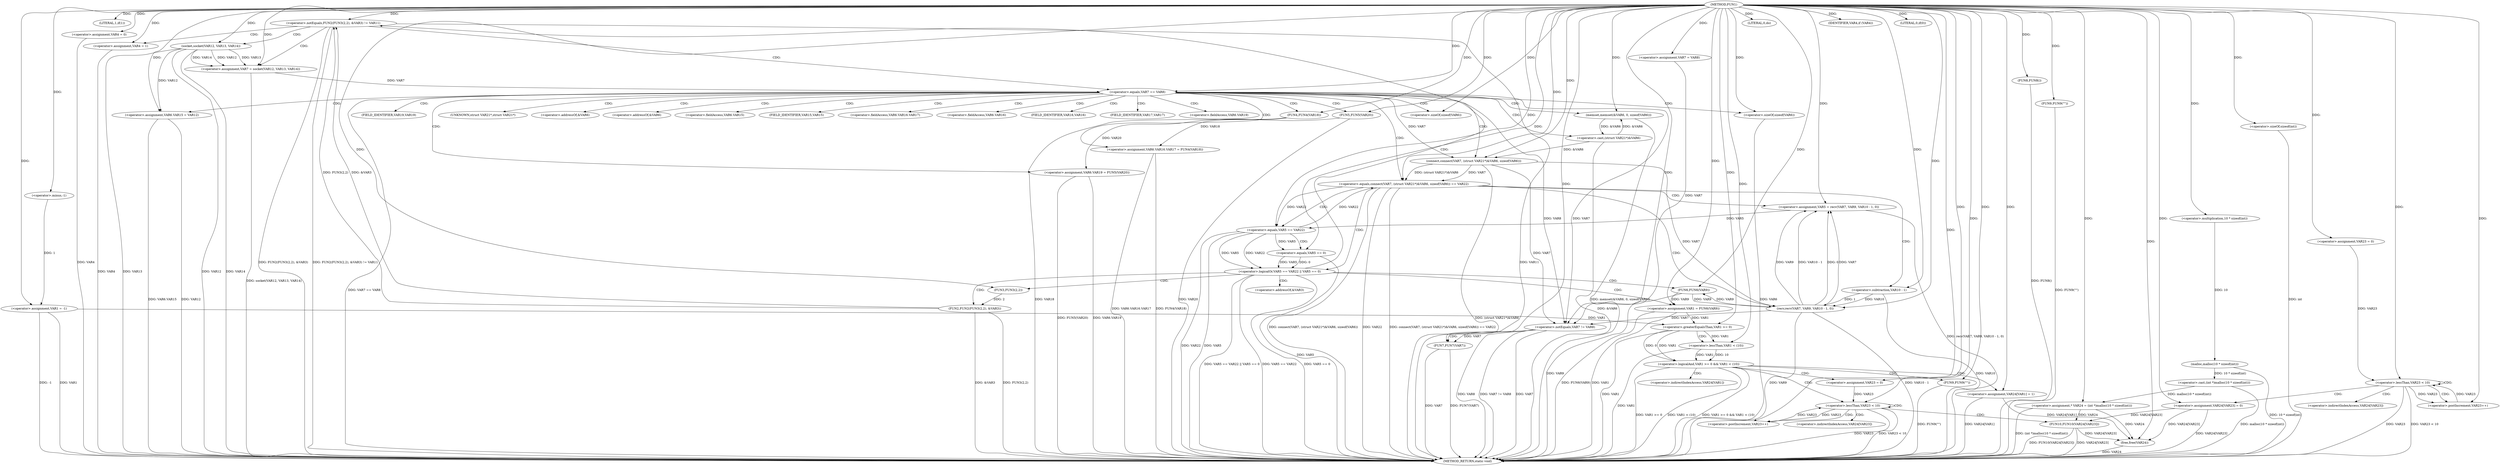 digraph FUN1 {  
"1000100" [label = "(METHOD,FUN1)" ]
"1000292" [label = "(METHOD_RETURN,static void)" ]
"1000103" [label = "(<operator>.assignment,VAR1 = -1)" ]
"1000105" [label = "(<operator>.minus,-1)" ]
"1000108" [label = "(LITERAL,1,if(1))" ]
"1000113" [label = "(<operator>.assignment,VAR4 = 0)" ]
"1000119" [label = "(<operator>.assignment,VAR7 = VAR8)" ]
"1000126" [label = "(<operator>.notEquals,FUN2(FUN3(2,2), &VAR3) != VAR11)" ]
"1000127" [label = "(FUN2,FUN2(FUN3(2,2), &VAR3))" ]
"1000128" [label = "(FUN3,FUN3(2,2))" ]
"1000136" [label = "(<operator>.assignment,VAR4 = 1)" ]
"1000139" [label = "(<operator>.assignment,VAR7 = socket(VAR12, VAR13, VAR14))" ]
"1000141" [label = "(socket,socket(VAR12, VAR13, VAR14))" ]
"1000146" [label = "(<operator>.equals,VAR7 == VAR8)" ]
"1000151" [label = "(memset,memset(&VAR6, 0, sizeof(VAR6)))" ]
"1000155" [label = "(<operator>.sizeOf,sizeof(VAR6))" ]
"1000157" [label = "(<operator>.assignment,VAR6.VAR15 = VAR12)" ]
"1000162" [label = "(<operator>.assignment,VAR6.VAR16.VAR17 = FUN4(VAR18))" ]
"1000168" [label = "(FUN4,FUN4(VAR18))" ]
"1000170" [label = "(<operator>.assignment,VAR6.VAR19 = FUN5(VAR20))" ]
"1000174" [label = "(FUN5,FUN5(VAR20))" ]
"1000177" [label = "(<operator>.equals,connect(VAR7, (struct VAR21*)&VAR6, sizeof(VAR6)) == VAR22)" ]
"1000178" [label = "(connect,connect(VAR7, (struct VAR21*)&VAR6, sizeof(VAR6)))" ]
"1000180" [label = "(<operator>.cast,(struct VAR21*)&VAR6)" ]
"1000184" [label = "(<operator>.sizeOf,sizeof(VAR6))" ]
"1000189" [label = "(<operator>.assignment,VAR5 = recv(VAR7, VAR9, VAR10 - 1, 0))" ]
"1000191" [label = "(recv,recv(VAR7, VAR9, VAR10 - 1, 0))" ]
"1000194" [label = "(<operator>.subtraction,VAR10 - 1)" ]
"1000199" [label = "(<operator>.logicalOr,VAR5 == VAR22 || VAR5 == 0)" ]
"1000200" [label = "(<operator>.equals,VAR5 == VAR22)" ]
"1000203" [label = "(<operator>.equals,VAR5 == 0)" ]
"1000208" [label = "(<operator>.assignment,VAR1 = FUN6(VAR9))" ]
"1000210" [label = "(FUN6,FUN6(VAR9))" ]
"1000212" [label = "(LITERAL,0,do)" ]
"1000214" [label = "(<operator>.notEquals,VAR7 != VAR8)" ]
"1000218" [label = "(FUN7,FUN7(VAR7))" ]
"1000221" [label = "(IDENTIFIER,VAR4,if (VAR4))" ]
"1000223" [label = "(FUN8,FUN8())" ]
"1000225" [label = "(LITERAL,0,if(0))" ]
"1000227" [label = "(FUN9,FUN9(\"\"))" ]
"1000234" [label = "(<operator>.assignment,* VAR24 = (int *)malloc(10 * sizeof(int)))" ]
"1000236" [label = "(<operator>.cast,(int *)malloc(10 * sizeof(int)))" ]
"1000238" [label = "(malloc,malloc(10 * sizeof(int)))" ]
"1000239" [label = "(<operator>.multiplication,10 * sizeof(int))" ]
"1000241" [label = "(<operator>.sizeOf,sizeof(int))" ]
"1000244" [label = "(<operator>.assignment,VAR23 = 0)" ]
"1000247" [label = "(<operator>.lessThan,VAR23 < 10)" ]
"1000250" [label = "(<operator>.postIncrement,VAR23++)" ]
"1000253" [label = "(<operator>.assignment,VAR24[VAR23] = 0)" ]
"1000259" [label = "(<operator>.logicalAnd,VAR1 >= 0 && VAR1 < (10))" ]
"1000260" [label = "(<operator>.greaterEqualsThan,VAR1 >= 0)" ]
"1000263" [label = "(<operator>.lessThan,VAR1 < (10))" ]
"1000267" [label = "(<operator>.assignment,VAR24[VAR1] = 1)" ]
"1000273" [label = "(<operator>.assignment,VAR23 = 0)" ]
"1000276" [label = "(<operator>.lessThan,VAR23 < 10)" ]
"1000279" [label = "(<operator>.postIncrement,VAR23++)" ]
"1000282" [label = "(FUN10,FUN10(VAR24[VAR23]))" ]
"1000288" [label = "(FUN9,FUN9(\"\"))" ]
"1000290" [label = "(free,free(VAR24))" ]
"1000131" [label = "(<operator>.addressOf,&VAR3)" ]
"1000152" [label = "(<operator>.addressOf,&VAR6)" ]
"1000158" [label = "(<operator>.fieldAccess,VAR6.VAR15)" ]
"1000160" [label = "(FIELD_IDENTIFIER,VAR15,VAR15)" ]
"1000163" [label = "(<operator>.fieldAccess,VAR6.VAR16.VAR17)" ]
"1000164" [label = "(<operator>.fieldAccess,VAR6.VAR16)" ]
"1000166" [label = "(FIELD_IDENTIFIER,VAR16,VAR16)" ]
"1000167" [label = "(FIELD_IDENTIFIER,VAR17,VAR17)" ]
"1000171" [label = "(<operator>.fieldAccess,VAR6.VAR19)" ]
"1000173" [label = "(FIELD_IDENTIFIER,VAR19,VAR19)" ]
"1000181" [label = "(UNKNOWN,struct VAR21*,struct VAR21*)" ]
"1000182" [label = "(<operator>.addressOf,&VAR6)" ]
"1000254" [label = "(<operator>.indirectIndexAccess,VAR24[VAR23])" ]
"1000268" [label = "(<operator>.indirectIndexAccess,VAR24[VAR1])" ]
"1000283" [label = "(<operator>.indirectIndexAccess,VAR24[VAR23])" ]
  "1000141" -> "1000292"  [ label = "DDG: VAR12"] 
  "1000184" -> "1000292"  [ label = "DDG: VAR6"] 
  "1000103" -> "1000292"  [ label = "DDG: VAR1"] 
  "1000126" -> "1000292"  [ label = "DDG: FUN2(FUN3(2,2), &VAR3)"] 
  "1000180" -> "1000292"  [ label = "DDG: &VAR6"] 
  "1000259" -> "1000292"  [ label = "DDG: VAR1 >= 0 && VAR1 < (10)"] 
  "1000177" -> "1000292"  [ label = "DDG: connect(VAR7, (struct VAR21*)&VAR6, sizeof(VAR6))"] 
  "1000247" -> "1000292"  [ label = "DDG: VAR23"] 
  "1000162" -> "1000292"  [ label = "DDG: FUN4(VAR18)"] 
  "1000259" -> "1000292"  [ label = "DDG: VAR1 >= 0"] 
  "1000177" -> "1000292"  [ label = "DDG: VAR22"] 
  "1000126" -> "1000292"  [ label = "DDG: FUN2(FUN3(2,2), &VAR3) != VAR11"] 
  "1000290" -> "1000292"  [ label = "DDG: VAR24"] 
  "1000191" -> "1000292"  [ label = "DDG: VAR10 - 1"] 
  "1000200" -> "1000292"  [ label = "DDG: VAR5"] 
  "1000227" -> "1000292"  [ label = "DDG: FUN9(\"\")"] 
  "1000223" -> "1000292"  [ label = "DDG: FUN8()"] 
  "1000208" -> "1000292"  [ label = "DDG: VAR1"] 
  "1000282" -> "1000292"  [ label = "DDG: FUN10(VAR24[VAR23])"] 
  "1000208" -> "1000292"  [ label = "DDG: FUN6(VAR9)"] 
  "1000234" -> "1000292"  [ label = "DDG: (int *)malloc(10 * sizeof(int))"] 
  "1000151" -> "1000292"  [ label = "DDG: memset(&VAR6, 0, sizeof(VAR6))"] 
  "1000238" -> "1000292"  [ label = "DDG: 10 * sizeof(int)"] 
  "1000168" -> "1000292"  [ label = "DDG: VAR18"] 
  "1000199" -> "1000292"  [ label = "DDG: VAR5 == VAR22"] 
  "1000214" -> "1000292"  [ label = "DDG: VAR8"] 
  "1000103" -> "1000292"  [ label = "DDG: -1"] 
  "1000218" -> "1000292"  [ label = "DDG: VAR7"] 
  "1000214" -> "1000292"  [ label = "DDG: VAR7 != VAR8"] 
  "1000253" -> "1000292"  [ label = "DDG: VAR24[VAR23]"] 
  "1000236" -> "1000292"  [ label = "DDG: malloc(10 * sizeof(int))"] 
  "1000113" -> "1000292"  [ label = "DDG: VAR4"] 
  "1000139" -> "1000292"  [ label = "DDG: socket(VAR12, VAR13, VAR14)"] 
  "1000194" -> "1000292"  [ label = "DDG: VAR10"] 
  "1000267" -> "1000292"  [ label = "DDG: VAR24[VAR1]"] 
  "1000141" -> "1000292"  [ label = "DDG: VAR14"] 
  "1000157" -> "1000292"  [ label = "DDG: VAR6.VAR15"] 
  "1000189" -> "1000292"  [ label = "DDG: recv(VAR7, VAR9, VAR10 - 1, 0)"] 
  "1000259" -> "1000292"  [ label = "DDG: VAR1 < (10)"] 
  "1000178" -> "1000292"  [ label = "DDG: (struct VAR21*)&VAR6"] 
  "1000263" -> "1000292"  [ label = "DDG: VAR1"] 
  "1000218" -> "1000292"  [ label = "DDG: FUN7(VAR7)"] 
  "1000199" -> "1000292"  [ label = "DDG: VAR5 == 0"] 
  "1000276" -> "1000292"  [ label = "DDG: VAR23 < 10"] 
  "1000126" -> "1000292"  [ label = "DDG: VAR11"] 
  "1000199" -> "1000292"  [ label = "DDG: VAR5 == VAR22 || VAR5 == 0"] 
  "1000191" -> "1000292"  [ label = "DDG: VAR9"] 
  "1000210" -> "1000292"  [ label = "DDG: VAR9"] 
  "1000141" -> "1000292"  [ label = "DDG: VAR13"] 
  "1000276" -> "1000292"  [ label = "DDG: VAR23"] 
  "1000241" -> "1000292"  [ label = "DDG: int"] 
  "1000288" -> "1000292"  [ label = "DDG: FUN9(\"\")"] 
  "1000170" -> "1000292"  [ label = "DDG: VAR6.VAR19"] 
  "1000214" -> "1000292"  [ label = "DDG: VAR7"] 
  "1000177" -> "1000292"  [ label = "DDG: connect(VAR7, (struct VAR21*)&VAR6, sizeof(VAR6)) == VAR22"] 
  "1000260" -> "1000292"  [ label = "DDG: VAR1"] 
  "1000127" -> "1000292"  [ label = "DDG: FUN3(2,2)"] 
  "1000162" -> "1000292"  [ label = "DDG: VAR6.VAR16.VAR17"] 
  "1000282" -> "1000292"  [ label = "DDG: VAR24[VAR23]"] 
  "1000146" -> "1000292"  [ label = "DDG: VAR7 == VAR8"] 
  "1000157" -> "1000292"  [ label = "DDG: VAR12"] 
  "1000170" -> "1000292"  [ label = "DDG: FUN5(VAR20)"] 
  "1000136" -> "1000292"  [ label = "DDG: VAR4"] 
  "1000174" -> "1000292"  [ label = "DDG: VAR20"] 
  "1000247" -> "1000292"  [ label = "DDG: VAR23 < 10"] 
  "1000203" -> "1000292"  [ label = "DDG: VAR5"] 
  "1000127" -> "1000292"  [ label = "DDG: &VAR3"] 
  "1000200" -> "1000292"  [ label = "DDG: VAR22"] 
  "1000105" -> "1000103"  [ label = "DDG: 1"] 
  "1000100" -> "1000103"  [ label = "DDG: "] 
  "1000100" -> "1000105"  [ label = "DDG: "] 
  "1000100" -> "1000108"  [ label = "DDG: "] 
  "1000100" -> "1000113"  [ label = "DDG: "] 
  "1000100" -> "1000119"  [ label = "DDG: "] 
  "1000127" -> "1000126"  [ label = "DDG: FUN3(2,2)"] 
  "1000127" -> "1000126"  [ label = "DDG: &VAR3"] 
  "1000128" -> "1000127"  [ label = "DDG: 2"] 
  "1000100" -> "1000128"  [ label = "DDG: "] 
  "1000100" -> "1000126"  [ label = "DDG: "] 
  "1000100" -> "1000136"  [ label = "DDG: "] 
  "1000141" -> "1000139"  [ label = "DDG: VAR12"] 
  "1000141" -> "1000139"  [ label = "DDG: VAR13"] 
  "1000141" -> "1000139"  [ label = "DDG: VAR14"] 
  "1000100" -> "1000139"  [ label = "DDG: "] 
  "1000100" -> "1000141"  [ label = "DDG: "] 
  "1000139" -> "1000146"  [ label = "DDG: VAR7"] 
  "1000100" -> "1000146"  [ label = "DDG: "] 
  "1000180" -> "1000151"  [ label = "DDG: &VAR6"] 
  "1000100" -> "1000151"  [ label = "DDG: "] 
  "1000100" -> "1000155"  [ label = "DDG: "] 
  "1000141" -> "1000157"  [ label = "DDG: VAR12"] 
  "1000100" -> "1000157"  [ label = "DDG: "] 
  "1000168" -> "1000162"  [ label = "DDG: VAR18"] 
  "1000100" -> "1000168"  [ label = "DDG: "] 
  "1000174" -> "1000170"  [ label = "DDG: VAR20"] 
  "1000100" -> "1000174"  [ label = "DDG: "] 
  "1000178" -> "1000177"  [ label = "DDG: VAR7"] 
  "1000178" -> "1000177"  [ label = "DDG: (struct VAR21*)&VAR6"] 
  "1000146" -> "1000178"  [ label = "DDG: VAR7"] 
  "1000100" -> "1000178"  [ label = "DDG: "] 
  "1000180" -> "1000178"  [ label = "DDG: &VAR6"] 
  "1000151" -> "1000180"  [ label = "DDG: &VAR6"] 
  "1000100" -> "1000184"  [ label = "DDG: "] 
  "1000200" -> "1000177"  [ label = "DDG: VAR22"] 
  "1000100" -> "1000177"  [ label = "DDG: "] 
  "1000191" -> "1000189"  [ label = "DDG: VAR7"] 
  "1000191" -> "1000189"  [ label = "DDG: VAR9"] 
  "1000191" -> "1000189"  [ label = "DDG: VAR10 - 1"] 
  "1000191" -> "1000189"  [ label = "DDG: 0"] 
  "1000100" -> "1000189"  [ label = "DDG: "] 
  "1000178" -> "1000191"  [ label = "DDG: VAR7"] 
  "1000100" -> "1000191"  [ label = "DDG: "] 
  "1000210" -> "1000191"  [ label = "DDG: VAR9"] 
  "1000194" -> "1000191"  [ label = "DDG: VAR10"] 
  "1000194" -> "1000191"  [ label = "DDG: 1"] 
  "1000100" -> "1000194"  [ label = "DDG: "] 
  "1000200" -> "1000199"  [ label = "DDG: VAR5"] 
  "1000200" -> "1000199"  [ label = "DDG: VAR22"] 
  "1000189" -> "1000200"  [ label = "DDG: VAR5"] 
  "1000100" -> "1000200"  [ label = "DDG: "] 
  "1000177" -> "1000200"  [ label = "DDG: VAR22"] 
  "1000203" -> "1000199"  [ label = "DDG: VAR5"] 
  "1000203" -> "1000199"  [ label = "DDG: 0"] 
  "1000200" -> "1000203"  [ label = "DDG: VAR5"] 
  "1000100" -> "1000203"  [ label = "DDG: "] 
  "1000210" -> "1000208"  [ label = "DDG: VAR9"] 
  "1000100" -> "1000208"  [ label = "DDG: "] 
  "1000191" -> "1000210"  [ label = "DDG: VAR9"] 
  "1000100" -> "1000210"  [ label = "DDG: "] 
  "1000100" -> "1000212"  [ label = "DDG: "] 
  "1000178" -> "1000214"  [ label = "DDG: VAR7"] 
  "1000119" -> "1000214"  [ label = "DDG: VAR7"] 
  "1000146" -> "1000214"  [ label = "DDG: VAR7"] 
  "1000191" -> "1000214"  [ label = "DDG: VAR7"] 
  "1000100" -> "1000214"  [ label = "DDG: "] 
  "1000146" -> "1000214"  [ label = "DDG: VAR8"] 
  "1000214" -> "1000218"  [ label = "DDG: VAR7"] 
  "1000100" -> "1000218"  [ label = "DDG: "] 
  "1000100" -> "1000221"  [ label = "DDG: "] 
  "1000100" -> "1000223"  [ label = "DDG: "] 
  "1000100" -> "1000225"  [ label = "DDG: "] 
  "1000100" -> "1000227"  [ label = "DDG: "] 
  "1000236" -> "1000234"  [ label = "DDG: malloc(10 * sizeof(int))"] 
  "1000100" -> "1000234"  [ label = "DDG: "] 
  "1000238" -> "1000236"  [ label = "DDG: 10 * sizeof(int)"] 
  "1000239" -> "1000238"  [ label = "DDG: 10"] 
  "1000100" -> "1000239"  [ label = "DDG: "] 
  "1000100" -> "1000241"  [ label = "DDG: "] 
  "1000100" -> "1000244"  [ label = "DDG: "] 
  "1000250" -> "1000247"  [ label = "DDG: VAR23"] 
  "1000244" -> "1000247"  [ label = "DDG: VAR23"] 
  "1000100" -> "1000247"  [ label = "DDG: "] 
  "1000247" -> "1000250"  [ label = "DDG: VAR23"] 
  "1000100" -> "1000250"  [ label = "DDG: "] 
  "1000100" -> "1000253"  [ label = "DDG: "] 
  "1000260" -> "1000259"  [ label = "DDG: VAR1"] 
  "1000260" -> "1000259"  [ label = "DDG: 0"] 
  "1000208" -> "1000260"  [ label = "DDG: VAR1"] 
  "1000103" -> "1000260"  [ label = "DDG: VAR1"] 
  "1000100" -> "1000260"  [ label = "DDG: "] 
  "1000263" -> "1000259"  [ label = "DDG: VAR1"] 
  "1000263" -> "1000259"  [ label = "DDG: 10"] 
  "1000260" -> "1000263"  [ label = "DDG: VAR1"] 
  "1000100" -> "1000263"  [ label = "DDG: "] 
  "1000100" -> "1000267"  [ label = "DDG: "] 
  "1000100" -> "1000273"  [ label = "DDG: "] 
  "1000279" -> "1000276"  [ label = "DDG: VAR23"] 
  "1000273" -> "1000276"  [ label = "DDG: VAR23"] 
  "1000100" -> "1000276"  [ label = "DDG: "] 
  "1000276" -> "1000279"  [ label = "DDG: VAR23"] 
  "1000100" -> "1000279"  [ label = "DDG: "] 
  "1000234" -> "1000282"  [ label = "DDG: VAR24"] 
  "1000253" -> "1000282"  [ label = "DDG: VAR24[VAR23]"] 
  "1000100" -> "1000288"  [ label = "DDG: "] 
  "1000234" -> "1000290"  [ label = "DDG: VAR24"] 
  "1000253" -> "1000290"  [ label = "DDG: VAR24[VAR23]"] 
  "1000267" -> "1000290"  [ label = "DDG: VAR24[VAR1]"] 
  "1000282" -> "1000290"  [ label = "DDG: VAR24[VAR23]"] 
  "1000100" -> "1000290"  [ label = "DDG: "] 
  "1000126" -> "1000141"  [ label = "CDG: "] 
  "1000126" -> "1000139"  [ label = "CDG: "] 
  "1000126" -> "1000146"  [ label = "CDG: "] 
  "1000126" -> "1000136"  [ label = "CDG: "] 
  "1000146" -> "1000164"  [ label = "CDG: "] 
  "1000146" -> "1000174"  [ label = "CDG: "] 
  "1000146" -> "1000182"  [ label = "CDG: "] 
  "1000146" -> "1000166"  [ label = "CDG: "] 
  "1000146" -> "1000180"  [ label = "CDG: "] 
  "1000146" -> "1000157"  [ label = "CDG: "] 
  "1000146" -> "1000167"  [ label = "CDG: "] 
  "1000146" -> "1000151"  [ label = "CDG: "] 
  "1000146" -> "1000160"  [ label = "CDG: "] 
  "1000146" -> "1000152"  [ label = "CDG: "] 
  "1000146" -> "1000163"  [ label = "CDG: "] 
  "1000146" -> "1000168"  [ label = "CDG: "] 
  "1000146" -> "1000178"  [ label = "CDG: "] 
  "1000146" -> "1000173"  [ label = "CDG: "] 
  "1000146" -> "1000158"  [ label = "CDG: "] 
  "1000146" -> "1000155"  [ label = "CDG: "] 
  "1000146" -> "1000170"  [ label = "CDG: "] 
  "1000146" -> "1000171"  [ label = "CDG: "] 
  "1000146" -> "1000184"  [ label = "CDG: "] 
  "1000146" -> "1000177"  [ label = "CDG: "] 
  "1000146" -> "1000162"  [ label = "CDG: "] 
  "1000146" -> "1000181"  [ label = "CDG: "] 
  "1000177" -> "1000200"  [ label = "CDG: "] 
  "1000177" -> "1000191"  [ label = "CDG: "] 
  "1000177" -> "1000199"  [ label = "CDG: "] 
  "1000177" -> "1000194"  [ label = "CDG: "] 
  "1000177" -> "1000189"  [ label = "CDG: "] 
  "1000199" -> "1000208"  [ label = "CDG: "] 
  "1000199" -> "1000210"  [ label = "CDG: "] 
  "1000199" -> "1000127"  [ label = "CDG: "] 
  "1000199" -> "1000128"  [ label = "CDG: "] 
  "1000199" -> "1000126"  [ label = "CDG: "] 
  "1000199" -> "1000131"  [ label = "CDG: "] 
  "1000200" -> "1000203"  [ label = "CDG: "] 
  "1000214" -> "1000218"  [ label = "CDG: "] 
  "1000247" -> "1000254"  [ label = "CDG: "] 
  "1000247" -> "1000250"  [ label = "CDG: "] 
  "1000247" -> "1000247"  [ label = "CDG: "] 
  "1000247" -> "1000253"  [ label = "CDG: "] 
  "1000259" -> "1000268"  [ label = "CDG: "] 
  "1000259" -> "1000276"  [ label = "CDG: "] 
  "1000259" -> "1000273"  [ label = "CDG: "] 
  "1000259" -> "1000288"  [ label = "CDG: "] 
  "1000259" -> "1000267"  [ label = "CDG: "] 
  "1000260" -> "1000263"  [ label = "CDG: "] 
  "1000276" -> "1000276"  [ label = "CDG: "] 
  "1000276" -> "1000282"  [ label = "CDG: "] 
  "1000276" -> "1000279"  [ label = "CDG: "] 
  "1000276" -> "1000283"  [ label = "CDG: "] 
}
